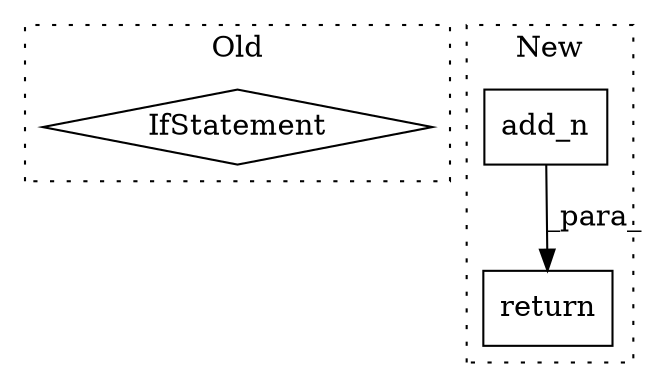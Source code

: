 digraph G {
subgraph cluster0 {
1 [label="IfStatement" a="25" s="8829,8861" l="4,2" shape="diamond"];
label = "Old";
style="dotted";
}
subgraph cluster1 {
2 [label="add_n" a="32" s="9261,9273" l="6,1" shape="box"];
3 [label="return" a="41" s="9243" l="7" shape="box"];
label = "New";
style="dotted";
}
2 -> 3 [label="_para_"];
}